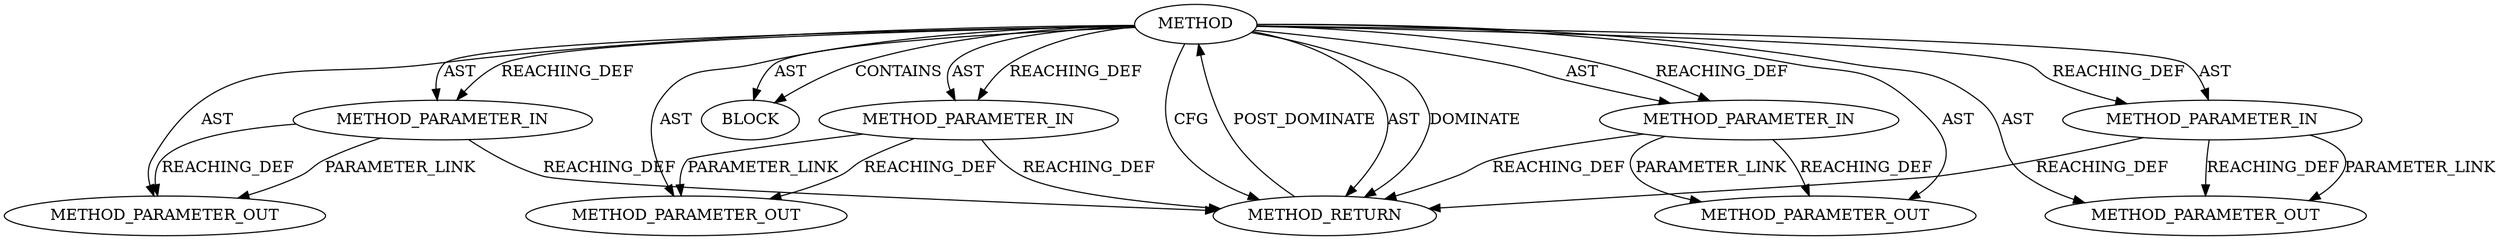 digraph {
  2273 [label=METHOD AST_PARENT_TYPE="NAMESPACE_BLOCK" AST_PARENT_FULL_NAME="<global>" ORDER=0 CODE="<empty>" FULL_NAME="skb_try_coalesce" IS_EXTERNAL=true FILENAME="<empty>" SIGNATURE="" NAME="skb_try_coalesce"]
  2274 [label=METHOD_PARAMETER_IN ORDER=1 CODE="p1" IS_VARIADIC=false TYPE_FULL_NAME="ANY" EVALUATION_STRATEGY="BY_VALUE" INDEX=1 NAME="p1"]
  2276 [label=METHOD_PARAMETER_IN ORDER=3 CODE="p3" IS_VARIADIC=false TYPE_FULL_NAME="ANY" EVALUATION_STRATEGY="BY_VALUE" INDEX=3 NAME="p3"]
  2832 [label=METHOD_PARAMETER_OUT ORDER=1 CODE="p1" IS_VARIADIC=false TYPE_FULL_NAME="ANY" EVALUATION_STRATEGY="BY_VALUE" INDEX=1 NAME="p1"]
  2278 [label=BLOCK ORDER=1 ARGUMENT_INDEX=1 CODE="<empty>" TYPE_FULL_NAME="ANY"]
  2833 [label=METHOD_PARAMETER_OUT ORDER=2 CODE="p2" IS_VARIADIC=false TYPE_FULL_NAME="ANY" EVALUATION_STRATEGY="BY_VALUE" INDEX=2 NAME="p2"]
  2279 [label=METHOD_RETURN ORDER=2 CODE="RET" TYPE_FULL_NAME="ANY" EVALUATION_STRATEGY="BY_VALUE"]
  2275 [label=METHOD_PARAMETER_IN ORDER=2 CODE="p2" IS_VARIADIC=false TYPE_FULL_NAME="ANY" EVALUATION_STRATEGY="BY_VALUE" INDEX=2 NAME="p2"]
  2834 [label=METHOD_PARAMETER_OUT ORDER=3 CODE="p3" IS_VARIADIC=false TYPE_FULL_NAME="ANY" EVALUATION_STRATEGY="BY_VALUE" INDEX=3 NAME="p3"]
  2277 [label=METHOD_PARAMETER_IN ORDER=4 CODE="p4" IS_VARIADIC=false TYPE_FULL_NAME="ANY" EVALUATION_STRATEGY="BY_VALUE" INDEX=4 NAME="p4"]
  2835 [label=METHOD_PARAMETER_OUT ORDER=4 CODE="p4" IS_VARIADIC=false TYPE_FULL_NAME="ANY" EVALUATION_STRATEGY="BY_VALUE" INDEX=4 NAME="p4"]
  2273 -> 2276 [label=AST ]
  2273 -> 2274 [label=AST ]
  2274 -> 2832 [label=PARAMETER_LINK ]
  2273 -> 2276 [label=REACHING_DEF VARIABLE=""]
  2275 -> 2833 [label=REACHING_DEF VARIABLE="p2"]
  2274 -> 2279 [label=REACHING_DEF VARIABLE="p1"]
  2273 -> 2834 [label=AST ]
  2273 -> 2275 [label=REACHING_DEF VARIABLE=""]
  2277 -> 2835 [label=REACHING_DEF VARIABLE="p4"]
  2275 -> 2279 [label=REACHING_DEF VARIABLE="p2"]
  2273 -> 2279 [label=AST ]
  2276 -> 2279 [label=REACHING_DEF VARIABLE="p3"]
  2276 -> 2834 [label=PARAMETER_LINK ]
  2279 -> 2273 [label=POST_DOMINATE ]
  2273 -> 2278 [label=AST ]
  2273 -> 2832 [label=AST ]
  2277 -> 2279 [label=REACHING_DEF VARIABLE="p4"]
  2273 -> 2833 [label=AST ]
  2277 -> 2835 [label=PARAMETER_LINK ]
  2273 -> 2275 [label=AST ]
  2275 -> 2833 [label=PARAMETER_LINK ]
  2273 -> 2278 [label=CONTAINS ]
  2273 -> 2279 [label=DOMINATE ]
  2273 -> 2277 [label=REACHING_DEF VARIABLE=""]
  2276 -> 2834 [label=REACHING_DEF VARIABLE="p3"]
  2273 -> 2274 [label=REACHING_DEF VARIABLE=""]
  2274 -> 2832 [label=REACHING_DEF VARIABLE="p1"]
  2273 -> 2279 [label=CFG ]
  2273 -> 2835 [label=AST ]
  2273 -> 2277 [label=AST ]
}
